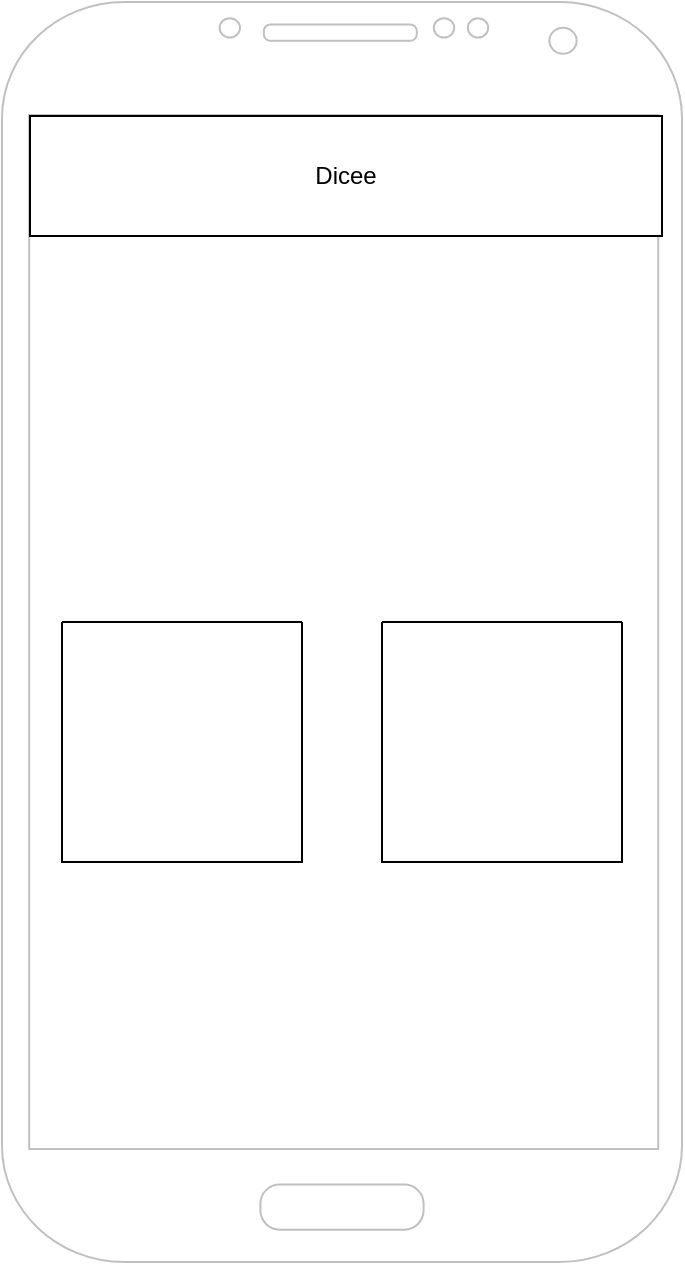 <mxfile version="21.6.8" type="device">
  <diagram name="Page-1" id="0k9OETTz7vVCFjFY6jv4">
    <mxGraphModel dx="1194" dy="760" grid="1" gridSize="10" guides="1" tooltips="1" connect="1" arrows="1" fold="1" page="1" pageScale="1" pageWidth="850" pageHeight="1100" math="0" shadow="0">
      <root>
        <mxCell id="0" />
        <mxCell id="1" parent="0" />
        <mxCell id="8YpIZvK0Ka9yTY0SyiLP-1" value="" style="verticalLabelPosition=bottom;verticalAlign=top;html=1;shadow=0;dashed=0;strokeWidth=1;shape=mxgraph.android.phone2;strokeColor=#c0c0c0;" vertex="1" parent="1">
          <mxGeometry x="230" y="180" width="340" height="630" as="geometry" />
        </mxCell>
        <mxCell id="8YpIZvK0Ka9yTY0SyiLP-2" value="Dicee" style="rounded=0;whiteSpace=wrap;html=1;" vertex="1" parent="1">
          <mxGeometry x="244" y="237" width="316" height="60" as="geometry" />
        </mxCell>
        <mxCell id="8YpIZvK0Ka9yTY0SyiLP-3" value="" style="swimlane;startSize=0;" vertex="1" parent="1">
          <mxGeometry x="260" y="490" width="120" height="120" as="geometry" />
        </mxCell>
        <mxCell id="8YpIZvK0Ka9yTY0SyiLP-4" value="" style="swimlane;startSize=0;" vertex="1" parent="1">
          <mxGeometry x="420" y="490" width="120" height="120" as="geometry" />
        </mxCell>
      </root>
    </mxGraphModel>
  </diagram>
</mxfile>

